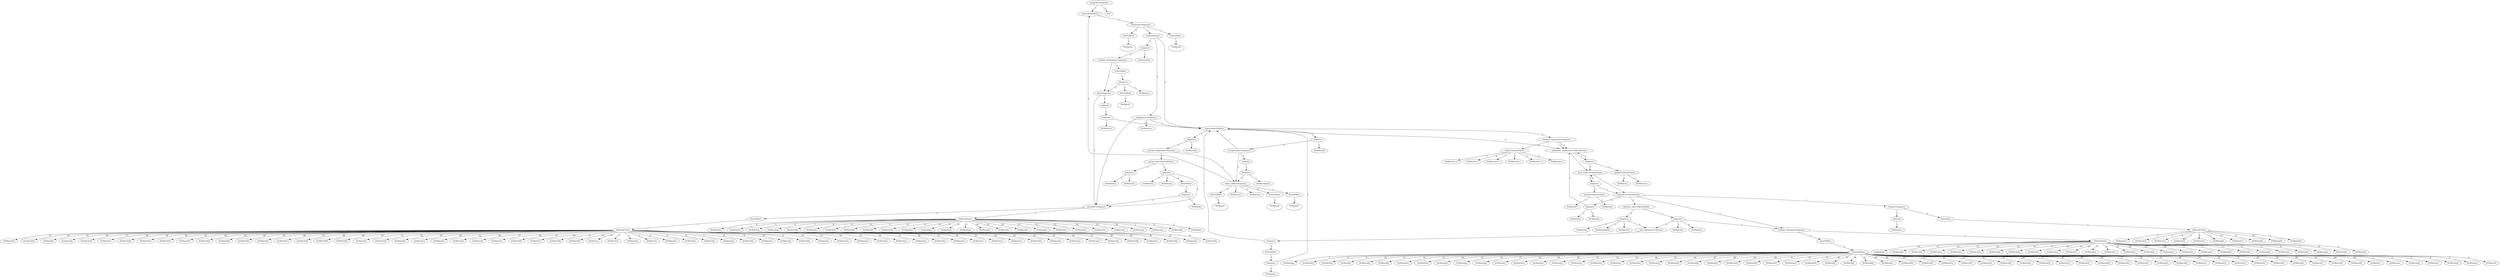 digraph arpeggio_graph {
2093693914608 [label="program=Sequence"];
2093693914608->2093693913120 [label="1"]

2093693913120 [label="code=ZeroOrMore"];
2093693913120->2093693772800 [label="1"]

2093693772800 [label="statement=Sequence"];
2093693772800->2093693772608 [label="1"]

2093693772608 [label="ZeroOrMore"];
2093693772608->2093693773136 [label="1"]

2093693773136 [label="StrMatch(\n)"];
2093693772800->2093693773184 [label="2"]

2093693773184 [label="OrderedChoice"];
2093693773184->2093693773280 [label="1"]

2093693773280 [label="Sequence"];
2093693773280->2093693939920 [label="1"]

2093693939920 [label="StrMatch(let)"];
2093693773280->2093693940352 [label="2"]

2093693940352 [label="variable_declaration=Sequence"];
2093693940352->2093693940640 [label="1"]

2093693940640 [label="decl=Sequence"];
2093693940640->2093693940928 [label="1"]

2093693940928 [label="identifier=Sequence"];
2093693940928->2093693941024 [label="1"]

2093693941024 [label="OrderedChoice"];
2093693941024->2093693941168 [label="1"]

2093693941168 [label="StrMatch(a)"];
2093693941024->2093693941216 [label="2"]

2093693941216 [label="StrMatch(b)"];
2093693941024->2093693941264 [label="3"]

2093693941264 [label="StrMatch(c)"];
2093693941024->2093693941312 [label="4"]

2093693941312 [label="StrMatch(d)"];
2093693941024->2093693941360 [label="5"]

2093693941360 [label="StrMatch(e)"];
2093693941024->2093693941408 [label="6"]

2093693941408 [label="StrMatch(f)"];
2093693941024->2093693941456 [label="7"]

2093693941456 [label="StrMatch(g)"];
2093693941024->2093693941504 [label="8"]

2093693941504 [label="StrMatch(h)"];
2093693941024->2093693941552 [label="9"]

2093693941552 [label="StrMatch(i)"];
2093693941024->2093693941600 [label="10"]

2093693941600 [label="StrMatch(j)"];
2093693941024->2093693941648 [label="11"]

2093693941648 [label="StrMatch(k)"];
2093693941024->2093693941696 [label="12"]

2093693941696 [label="StrMatch(l)"];
2093693941024->2093693941744 [label="13"]

2093693941744 [label="StrMatch(m)"];
2093693941024->2093693941792 [label="14"]

2093693941792 [label="StrMatch(n)"];
2093693941024->2093693941840 [label="15"]

2093693941840 [label="StrMatch(o)"];
2093693941024->2093693941888 [label="16"]

2093693941888 [label="StrMatch(p)"];
2093693941024->2093693941936 [label="17"]

2093693941936 [label="StrMatch(q)"];
2093693941024->2093693941984 [label="18"]

2093693941984 [label="StrMatch(r)"];
2093693941024->2093693942032 [label="19"]

2093693942032 [label="StrMatch(s)"];
2093693941024->2093693942080 [label="20"]

2093693942080 [label="StrMatch(t)"];
2093693941024->2093693942128 [label="21"]

2093693942128 [label="StrMatch(u)"];
2093693941024->2093693942176 [label="22"]

2093693942176 [label="StrMatch(v)"];
2093693941024->2093693942224 [label="23"]

2093693942224 [label="StrMatch(w)"];
2093693941024->2093693942272 [label="24"]

2093693942272 [label="StrMatch(x)"];
2093693941024->2093693942320 [label="25"]

2093693942320 [label="StrMatch(y)"];
2093693941024->2093693942368 [label="26"]

2093693942368 [label="StrMatch(z)"];
2093693940928->2093693940832 [label="2"]

2093693940832 [label="ZeroOrMore"];
2093693940832->2093693941120 [label="1"]

2093693941120 [label="OrderedChoice"];
2093693941120->2093693942464 [label="1"]

2093693942464 [label="StrMatch(a)"];
2093693941120->2093693942512 [label="2"]

2093693942512 [label="StrMatch(b)"];
2093693941120->2093693942560 [label="3"]

2093693942560 [label="StrMatch(c)"];
2093693941120->2093693942608 [label="4"]

2093693942608 [label="StrMatch(d)"];
2093693941120->2093693942656 [label="5"]

2093693942656 [label="StrMatch(e)"];
2093693941120->2093693942704 [label="6"]

2093693942704 [label="StrMatch(f)"];
2093693941120->2093693942752 [label="7"]

2093693942752 [label="StrMatch(g)"];
2093693941120->2093693942800 [label="8"]

2093693942800 [label="StrMatch(h)"];
2093693941120->2093693942848 [label="9"]

2093693942848 [label="StrMatch(i)"];
2093693941120->2093693942896 [label="10"]

2093693942896 [label="StrMatch(j)"];
2093693941120->2093693942944 [label="11"]

2093693942944 [label="StrMatch(k)"];
2093693941120->2093693942992 [label="12"]

2093693942992 [label="StrMatch(l)"];
2093693941120->2093693943040 [label="13"]

2093693943040 [label="StrMatch(m)"];
2093693941120->2093693943088 [label="14"]

2093693943088 [label="StrMatch(n)"];
2093693941120->2093693943136 [label="15"]

2093693943136 [label="StrMatch(o)"];
2093693941120->2093693943184 [label="16"]

2093693943184 [label="StrMatch(p)"];
2093693941120->2093693943232 [label="17"]

2093693943232 [label="StrMatch(q)"];
2093693941120->2093693943280 [label="18"]

2093693943280 [label="StrMatch(r)"];
2093693941120->2093693943328 [label="19"]

2093693943328 [label="StrMatch(s)"];
2093693941120->2093693943376 [label="20"]

2093693943376 [label="StrMatch(t)"];
2093693941120->2093693943424 [label="21"]

2093693943424 [label="StrMatch(u)"];
2093693941120->2093693943472 [label="22"]

2093693943472 [label="StrMatch(v)"];
2093693941120->2093693943520 [label="23"]

2093693943520 [label="StrMatch(w)"];
2093693941120->2093693943568 [label="24"]

2093693943568 [label="StrMatch(x)"];
2093693941120->2093693943616 [label="25"]

2093693943616 [label="StrMatch(y)"];
2093693941120->2093693943664 [label="26"]

2093693943664 [label="StrMatch(z)"];
2093693941120->2093693943712 [label="27"]

2093693943712 [label="StrMatch(A)"];
2093693941120->2093693943760 [label="28"]

2093693943760 [label="StrMatch(B)"];
2093693941120->2093694185536 [label="29"]

2093694185536 [label="StrMatch(C)"];
2093693941120->2093694185584 [label="30"]

2093694185584 [label="StrMatch(D)"];
2093693941120->2093694185632 [label="31"]

2093694185632 [label="StrMatch(E)"];
2093693941120->2093694185680 [label="32"]

2093694185680 [label="StrMatch(F)"];
2093693941120->2093694185728 [label="33"]

2093694185728 [label="StrMatch(G)"];
2093693941120->2093694185776 [label="34"]

2093694185776 [label="StrMatch(H)"];
2093693941120->2093694185824 [label="35"]

2093694185824 [label="StrMatch(I)"];
2093693941120->2093694185872 [label="36"]

2093694185872 [label="StrMatch(J)"];
2093693941120->2093694185920 [label="37"]

2093694185920 [label="StrMatch(K)"];
2093693941120->2093694185968 [label="38"]

2093694185968 [label="StrMatch(L)"];
2093693941120->2093694186016 [label="39"]

2093694186016 [label="StrMatch(M)"];
2093693941120->2093694186064 [label="40"]

2093694186064 [label="StrMatch(N)"];
2093693941120->2093694186112 [label="41"]

2093694186112 [label="StrMatch(O)"];
2093693941120->2093694186160 [label="42"]

2093694186160 [label="StrMatch(P)"];
2093693941120->2093694186208 [label="43"]

2093694186208 [label="StrMatch(Q)"];
2093693941120->2093694186256 [label="44"]

2093694186256 [label="StrMatch(R)"];
2093693941120->2093694186304 [label="45"]

2093694186304 [label="StrMatch(S)"];
2093693941120->2093694186352 [label="46"]

2093694186352 [label="StrMatch(T)"];
2093693941120->2093694186400 [label="47"]

2093694186400 [label="StrMatch(U)"];
2093693941120->2093694186448 [label="48"]

2093694186448 [label="StrMatch(V)"];
2093693941120->2093694186496 [label="49"]

2093694186496 [label="StrMatch(W)"];
2093693941120->2093694186544 [label="50"]

2093694186544 [label="StrMatch(X)"];
2093693941120->2093694186592 [label="51"]

2093694186592 [label="StrMatch(Y)"];
2093693941120->2093694186640 [label="52"]

2093694186640 [label="StrMatch(Z)"];
2093693941120->2093694186688 [label="53"]

2093694186688 [label="StrMatch(0)"];
2093693941120->2093694186736 [label="54"]

2093694186736 [label="StrMatch(1)"];
2093693941120->2093694186784 [label="55"]

2093694186784 [label="StrMatch(2)"];
2093693941120->2093694186832 [label="56"]

2093694186832 [label="StrMatch(3)"];
2093693941120->2093694186880 [label="57"]

2093694186880 [label="StrMatch(4)"];
2093693941120->2093694186928 [label="58"]

2093694186928 [label="StrMatch(5)"];
2093693941120->2093694186976 [label="59"]

2093694186976 [label="StrMatch(6)"];
2093693941120->2093694187024 [label="60"]

2093694187024 [label="StrMatch(7)"];
2093693941120->2093694187072 [label="61"]

2093694187072 [label="StrMatch(8)"];
2093693941120->2093694187120 [label="62"]

2093694187120 [label="StrMatch(9)"];
2093693941120->2093694187168 [label="63"]

2093694187168 [label="StrMatch(_)"];
2093693940640->2093693940544 [label="2"]

2093693940544 [label="Optional"];
2093693940544->2093693940736 [label="1"]

2093693940736 [label="Sequence"];
2093693940736->2093693940976 [label="1"]

2093693940976 [label="StrMatch(=)"];
2093693940736->2093694187264 [label="2"]

2093694187264 [label="expr=OrderedChoice"];
2093694187264->2093694187360 [label="1"]

2093694187360 [label="Sequence"];
2093694187360->2093694187504 [label="1"]

2093694187504 [label="StrMatch(fn)"];
2093694187360->2093694187648 [label="2"]

2093694187648 [label="function_definition=Sequence"];
2093694187648->2093694187984 [label="1"]

2093694187984 [label="param_list=OrderedChoice"];
2093694187984->2093694188080 [label="1"]

2093694188080 [label="Sequence"];
2093694188080->2093694188224 [label="1"]

2093694188224 [label="StrMatch(()"];
2093694188080->2093693940928 [label="2"]

2093694188080->2093694187888 [label="3"]

2093694187888 [label="ZeroOrMore"];
2093694187888->2093694188272 [label="1"]

2093694188272 [label="Sequence"];
2093694188272->2093694188416 [label="1"]

2093694188416 [label="StrMatch(,)"];
2093694188272->2093693940928 [label="2"]

2093694188080->2093694188368 [label="4"]

2093694188368 [label="StrMatch())"];
2093694187984->2093694188176 [label="2"]

2093694188176 [label="Sequence"];
2093694188176->2093694188512 [label="1"]

2093694188512 [label="StrMatch(()"];
2093694188176->2093694188560 [label="2"]

2093694188560 [label="StrMatch())"];
2093694187648->2093694188656 [label="2"]

2093694188656 [label="brace_block=Sequence"];
2093694188656->2093694188032 [label="1"]

2093694188032 [label="ZeroOrMore"];
2093694188032->2093694188752 [label="1"]

2093694188752 [label="StrMatch(\n)"];
2093694188656->2093694188800 [label="2"]

2093694188800 [label="StrMatch({)"];
2093694188656->2093694188464 [label="3"]

2093694188464 [label="ZeroOrMore"];
2093694188464->2093694188848 [label="1"]

2093694188848 [label="StrMatch(\n)"];
2093694188656->2093693913120 [label="4"]

2093694188656->2093694188896 [label="5"]

2093694188896 [label="StrMatch(})"];
2093694188656->2093694188608 [label="6"]

2093694188608 [label="ZeroOrMore"];
2093694188608->2093694188944 [label="1"]

2093694188944 [label="StrMatch(\n)"];
2093694187264->2093694187456 [label="2"]

2093694187456 [label="Sequence"];
2093694187456->2093694187600 [label="1"]

2093694187600 [label="StrMatch(if)"];
2093694187456->2093694188704 [label="2"]

2093694188704 [label="if_expression=Sequence"];
2093694188704->2093694187264 [label="1"]

2093694188704->2093694188656 [label="2"]

2093694188704->2093694187840 [label="3"]

2093694187840 [label="Optional"];
2093694187840->2093694189040 [label="1"]

2093694189040 [label="Sequence"];
2093694189040->2093694189136 [label="1"]

2093694189136 [label="StrMatch(else)"];
2093694189040->2093694188656 [label="2"]

2093694187264->2093694187792 [label="3"]

2093694187792 [label="boolean_expression=Sequence"];
2093694187792->2093694189232 [label="1"]

2093694189232 [label="arithmetic_expression=OrderedChoice"];
2093694189232->2093694189328 [label="1"]

2093694189328 [label="Sequence"];
2093694189328->2093694189520 [label="1"]

2093694189520 [label="mult_term=OrderedChoice"];
2093694189520->2093695520880 [label="1"]

2093695520880 [label="Sequence"];
2093695520880->2093695521072 [label="1"]

2093695521072 [label="primary=OrderedChoice"];
2093695521072->2093695521456 [label="1"]

2093695521456 [label="integer=Sequence"];
2093695521456->2093695521312 [label="1"]

2093695521312 [label="Optional"];
2093695521312->2093695521552 [label="1"]

2093695521552 [label="StrMatch(-)"];
2093695521456->2093695521408 [label="2"]

2093695521408 [label="OneOrMore"];
2093695521408->2093695521600 [label="1"]

2093695521600 [label="OrderedChoice"];
2093695521600->2093695521744 [label="1"]

2093695521744 [label="StrMatch(0)"];
2093695521600->2093695521792 [label="2"]

2093695521792 [label="StrMatch(1)"];
2093695521600->2093695521840 [label="3"]

2093695521840 [label="StrMatch(2)"];
2093695521600->2093695521888 [label="4"]

2093695521888 [label="StrMatch(3)"];
2093695521600->2093695521936 [label="5"]

2093695521936 [label="StrMatch(4)"];
2093695521600->2093695521984 [label="6"]

2093695521984 [label="StrMatch(5)"];
2093695521600->2093695522032 [label="7"]

2093695522032 [label="StrMatch(6)"];
2093695521600->2093695522080 [label="8"]

2093695522080 [label="StrMatch(7)"];
2093695521600->2093695522128 [label="9"]

2093695522128 [label="StrMatch(8)"];
2093695521600->2093695522176 [label="10"]

2093695522176 [label="StrMatch(9)"];
2093695521072->2093695521504 [label="2"]

2093695521504 [label="function_call=OrderedChoice"];
2093695521504->2093695522224 [label="1"]

2093695522224 [label="Sequence"];
2093695522224->2093695522512 [label="1"]

2093695522512 [label="variable_reference=Sequence"];
2093695522512->2093695522608 [label="1"]

2093695522608 [label="OrderedChoice"];
2093695522608->2093695522752 [label="1"]

2093695522752 [label="StrMatch(a)"];
2093695522608->2093695522800 [label="2"]

2093695522800 [label="StrMatch(b)"];
2093695522608->2093695522848 [label="3"]

2093695522848 [label="StrMatch(c)"];
2093695522608->2093695522896 [label="4"]

2093695522896 [label="StrMatch(d)"];
2093695522608->2093695522944 [label="5"]

2093695522944 [label="StrMatch(e)"];
2093695522608->2093695522992 [label="6"]

2093695522992 [label="StrMatch(f)"];
2093695522608->2093695523040 [label="7"]

2093695523040 [label="StrMatch(g)"];
2093695522608->2093695523088 [label="8"]

2093695523088 [label="StrMatch(h)"];
2093695522608->2093695523136 [label="9"]

2093695523136 [label="StrMatch(i)"];
2093695522608->2093695523184 [label="10"]

2093695523184 [label="StrMatch(j)"];
2093695522608->2093695523232 [label="11"]

2093695523232 [label="StrMatch(k)"];
2093695522608->2093695523280 [label="12"]

2093695523280 [label="StrMatch(l)"];
2093695522608->2093695523328 [label="13"]

2093695523328 [label="StrMatch(m)"];
2093695522608->2093695523376 [label="14"]

2093695523376 [label="StrMatch(n)"];
2093695522608->2093695523424 [label="15"]

2093695523424 [label="StrMatch(o)"];
2093695522608->2093695523472 [label="16"]

2093695523472 [label="StrMatch(p)"];
2093695522608->2093695523520 [label="17"]

2093695523520 [label="StrMatch(q)"];
2093695522608->2093695523568 [label="18"]

2093695523568 [label="StrMatch(r)"];
2093695522608->2093695523616 [label="19"]

2093695523616 [label="StrMatch(s)"];
2093695522608->2093695523664 [label="20"]

2093695523664 [label="StrMatch(t)"];
2093695522608->2093695523712 [label="21"]

2093695523712 [label="StrMatch(u)"];
2093695522608->2093695523760 [label="22"]

2093695523760 [label="StrMatch(v)"];
2093695522608->2093695523808 [label="23"]

2093695523808 [label="StrMatch(w)"];
2093695522608->2093695523856 [label="24"]

2093695523856 [label="StrMatch(x)"];
2093695522608->2093695523904 [label="25"]

2093695523904 [label="StrMatch(y)"];
2093695522608->2093695523952 [label="26"]

2093695523952 [label="StrMatch(z)"];
2093695522512->2093695522416 [label="2"]

2093695522416 [label="ZeroOrMore"];
2093695522416->2093695522704 [label="1"]

2093695522704 [label="OrderedChoice"];
2093695522704->2093695524048 [label="1"]

2093695524048 [label="StrMatch(a)"];
2093695522704->2093695524096 [label="2"]

2093695524096 [label="StrMatch(b)"];
2093695522704->2093695524144 [label="3"]

2093695524144 [label="StrMatch(c)"];
2093695522704->2093695524192 [label="4"]

2093695524192 [label="StrMatch(d)"];
2093695522704->2093695524240 [label="5"]

2093695524240 [label="StrMatch(e)"];
2093695522704->2093695524288 [label="6"]

2093695524288 [label="StrMatch(f)"];
2093695522704->2093695524336 [label="7"]

2093695524336 [label="StrMatch(g)"];
2093695522704->2093695524384 [label="8"]

2093695524384 [label="StrMatch(h)"];
2093695522704->2093695524432 [label="9"]

2093695524432 [label="StrMatch(i)"];
2093695522704->2093695524480 [label="10"]

2093695524480 [label="StrMatch(j)"];
2093695522704->2093695524528 [label="11"]

2093695524528 [label="StrMatch(k)"];
2093695522704->2093695524576 [label="12"]

2093695524576 [label="StrMatch(l)"];
2093695522704->2093695524624 [label="13"]

2093695524624 [label="StrMatch(m)"];
2093695522704->2093695524672 [label="14"]

2093695524672 [label="StrMatch(n)"];
2093695522704->2093695524720 [label="15"]

2093695524720 [label="StrMatch(o)"];
2093695522704->2093695524768 [label="16"]

2093695524768 [label="StrMatch(p)"];
2093695522704->2093695524816 [label="17"]

2093695524816 [label="StrMatch(q)"];
2093695522704->2093695553600 [label="18"]

2093695553600 [label="StrMatch(r)"];
2093695522704->2093695553648 [label="19"]

2093695553648 [label="StrMatch(s)"];
2093695522704->2093695553696 [label="20"]

2093695553696 [label="StrMatch(t)"];
2093695522704->2093695553744 [label="21"]

2093695553744 [label="StrMatch(u)"];
2093695522704->2093695553792 [label="22"]

2093695553792 [label="StrMatch(v)"];
2093695522704->2093695553840 [label="23"]

2093695553840 [label="StrMatch(w)"];
2093695522704->2093695553888 [label="24"]

2093695553888 [label="StrMatch(x)"];
2093695522704->2093695553936 [label="25"]

2093695553936 [label="StrMatch(y)"];
2093695522704->2093695553984 [label="26"]

2093695553984 [label="StrMatch(z)"];
2093695522704->2093695554032 [label="27"]

2093695554032 [label="StrMatch(A)"];
2093695522704->2093695554080 [label="28"]

2093695554080 [label="StrMatch(B)"];
2093695522704->2093695554128 [label="29"]

2093695554128 [label="StrMatch(C)"];
2093695522704->2093695554176 [label="30"]

2093695554176 [label="StrMatch(D)"];
2093695522704->2093695554224 [label="31"]

2093695554224 [label="StrMatch(E)"];
2093695522704->2093695554272 [label="32"]

2093695554272 [label="StrMatch(F)"];
2093695522704->2093695554320 [label="33"]

2093695554320 [label="StrMatch(G)"];
2093695522704->2093695554368 [label="34"]

2093695554368 [label="StrMatch(H)"];
2093695522704->2093695554416 [label="35"]

2093695554416 [label="StrMatch(I)"];
2093695522704->2093695554464 [label="36"]

2093695554464 [label="StrMatch(J)"];
2093695522704->2093695554512 [label="37"]

2093695554512 [label="StrMatch(K)"];
2093695522704->2093695554560 [label="38"]

2093695554560 [label="StrMatch(L)"];
2093695522704->2093695554608 [label="39"]

2093695554608 [label="StrMatch(M)"];
2093695522704->2093695554656 [label="40"]

2093695554656 [label="StrMatch(N)"];
2093695522704->2093695554704 [label="41"]

2093695554704 [label="StrMatch(O)"];
2093695522704->2093695554752 [label="42"]

2093695554752 [label="StrMatch(P)"];
2093695522704->2093695554800 [label="43"]

2093695554800 [label="StrMatch(Q)"];
2093695522704->2093695554848 [label="44"]

2093695554848 [label="StrMatch(R)"];
2093695522704->2093695554896 [label="45"]

2093695554896 [label="StrMatch(S)"];
2093695522704->2093695554944 [label="46"]

2093695554944 [label="StrMatch(T)"];
2093695522704->2093695554992 [label="47"]

2093695554992 [label="StrMatch(U)"];
2093695522704->2093695555040 [label="48"]

2093695555040 [label="StrMatch(V)"];
2093695522704->2093695555088 [label="49"]

2093695555088 [label="StrMatch(W)"];
2093695522704->2093695555136 [label="50"]

2093695555136 [label="StrMatch(X)"];
2093695522704->2093695555184 [label="51"]

2093695555184 [label="StrMatch(Y)"];
2093695522704->2093695555232 [label="52"]

2093695555232 [label="StrMatch(Z)"];
2093695522704->2093695555280 [label="53"]

2093695555280 [label="StrMatch(0)"];
2093695522704->2093695555328 [label="54"]

2093695555328 [label="StrMatch(1)"];
2093695522704->2093695555376 [label="55"]

2093695555376 [label="StrMatch(2)"];
2093695522704->2093695555424 [label="56"]

2093695555424 [label="StrMatch(3)"];
2093695522704->2093695555472 [label="57"]

2093695555472 [label="StrMatch(4)"];
2093695522704->2093695555520 [label="58"]

2093695555520 [label="StrMatch(5)"];
2093695522704->2093695555568 [label="59"]

2093695555568 [label="StrMatch(6)"];
2093695522704->2093695555616 [label="60"]

2093695555616 [label="StrMatch(7)"];
2093695522704->2093695555664 [label="61"]

2093695555664 [label="StrMatch(8)"];
2093695522704->2093695555712 [label="62"]

2093695555712 [label="StrMatch(9)"];
2093695522704->2093695555760 [label="63"]

2093695555760 [label="StrMatch(_)"];
2093695522224->2093695522320 [label="2"]

2093695522320 [label="StrMatch(()"];
2093695522224->2093695555808 [label="3"]

2093695555808 [label="call_arguments=Optional"];
2093695555808->2093695555856 [label="1"]

2093695555856 [label="Sequence"];
2093695555856->2093694187264 [label="1"]

2093695555856->2093695524000 [label="2"]

2093695524000 [label="ZeroOrMore"];
2093695524000->2093695555952 [label="1"]

2093695555952 [label="Sequence"];
2093695555952->2093695556048 [label="1"]

2093695556048 [label="StrMatch(,)"];
2093695555952->2093694187264 [label="2"]

2093695522224->2093695522368 [label="4"]

2093695522368 [label="StrMatch())"];
2093695521504->2093695522272 [label="2"]

2093695522272 [label="Sequence"];
2093695522272->2093695555904 [label="1"]

2093695555904 [label="StrMatch(print)"];
2093695522272->2093695556000 [label="2"]

2093695556000 [label="StrMatch(()"];
2093695522272->2093695555808 [label="3"]

2093695522272->2093695556096 [label="4"]

2093695556096 [label="StrMatch())"];
2093695521072->2093695522512 [label="3"]

2093695521072->2093695521216 [label="4"]

2093695521216 [label="Sequence"];
2093695521216->2093695521696 [label="1"]

2093695521696 [label="StrMatch(()"];
2093695521216->2093694189232 [label="2"]

2093695521216->2093695522560 [label="3"]

2093695522560 [label="StrMatch())"];
2093695520880->2093695521168 [label="2"]

2093695521168 [label="mulop=OrderedChoice"];
2093695521168->2093695556144 [label="1"]

2093695556144 [label="StrMatch(*)"];
2093695521168->2093695556192 [label="2"]

2093695556192 [label="StrMatch(/)"];
2093695520880->2093694189520 [label="3"]

2093694189520->2093695521072 [label="2"]

2093694189328->2093695520976 [label="2"]

2093695520976 [label="addop=OrderedChoice"];
2093695520976->2093695521264 [label="1"]

2093695521264 [label="StrMatch(+)"];
2093695520976->2093695556240 [label="2"]

2093695556240 [label="StrMatch(-)"];
2093694189328->2093694189232 [label="3"]

2093694189232->2093694189520 [label="2"]

2093694187792->2093695520928 [label="2"]

2093695520928 [label="relop=OrderedChoice"];
2093695520928->2093695556288 [label="1"]

2093695556288 [label="StrMatch(==)"];
2093695520928->2093695556336 [label="2"]

2093695556336 [label="StrMatch(!=)"];
2093695520928->2093695556384 [label="3"]

2093695556384 [label="StrMatch(>=)"];
2093695520928->2093695556432 [label="4"]

2093695556432 [label="StrMatch(>)"];
2093695520928->2093695556480 [label="5"]

2093695556480 [label="StrMatch(<=)"];
2093695520928->2093695556528 [label="6"]

2093695556528 [label="StrMatch(<)"];
2093694187792->2093694189232 [label="3"]

2093694187264->2093694189232 [label="4"]

2093693940352->2093693940304 [label="2"]

2093693940304 [label="ZeroOrMore"];
2093693940304->2093693940448 [label="1"]

2093693940448 [label="Sequence"];
2093693940448->2093693940688 [label="1"]

2093693940688 [label="StrMatch(,)"];
2093693940448->2093693939824 [label="2"]

2093693939824 [label="ZeroOrMore"];
2093693939824->2093693940784 [label="1"]

2093693940784 [label="StrMatch(\n)"];
2093693940448->2093693940640 [label="3"]

2093693773184->2093693940208 [label="2"]

2093693940208 [label="assignment=Sequence"];
2093693940208->2093693940928 [label="1"]

2093693940208->2093693940496 [label="2"]

2093693940496 [label="StrMatch(=)"];
2093693940208->2093694187264 [label="3"]

2093693773184->2093694187264 [label="3"]

2093693772800->2093693772944 [label="3"]

2093693772944 [label="ZeroOrMore"];
2093693772944->2093693774720 [label="1"]

2093693774720 [label="StrMatch(\n)"];
2093693914608->2093693773040 [label="2"]

2093693773040 [label="EOF"];
}